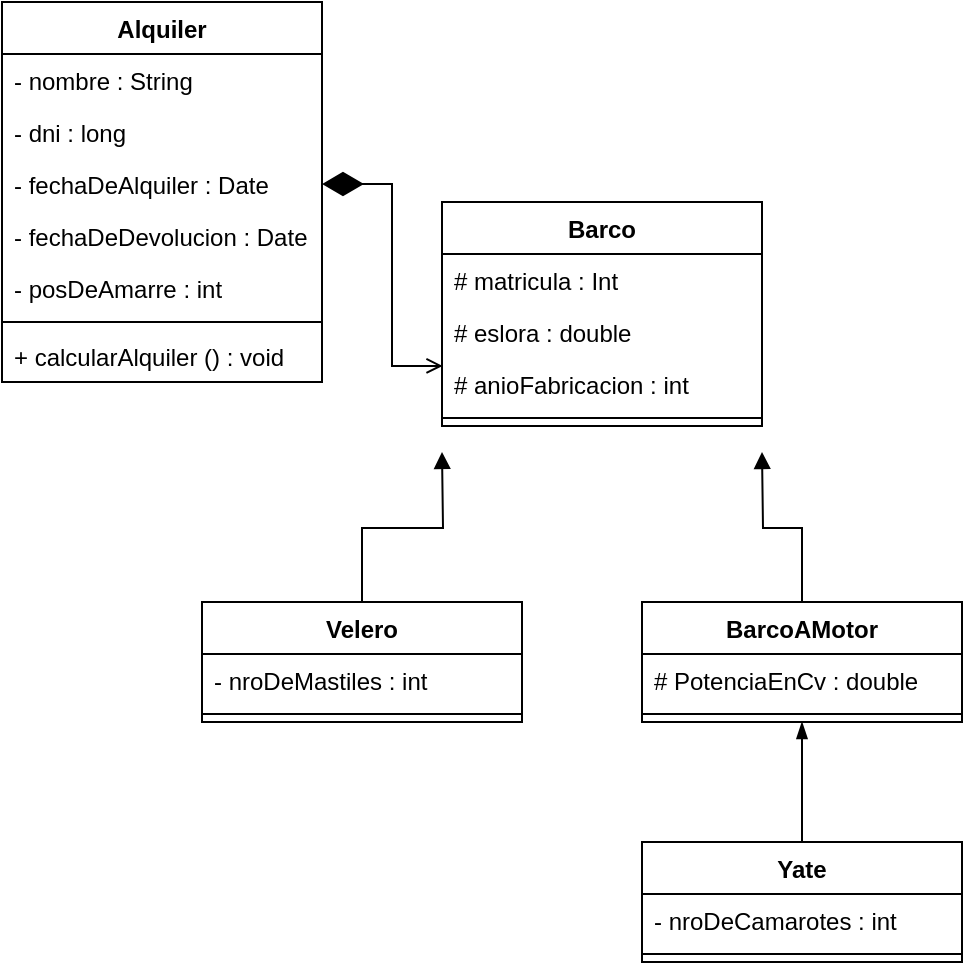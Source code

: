 <mxfile version="20.5.3" type="device"><diagram id="pluEYofgL-CTRCI_jU3Z" name="Página-1"><mxGraphModel dx="497" dy="468" grid="1" gridSize="10" guides="1" tooltips="1" connect="1" arrows="1" fold="1" page="1" pageScale="1" pageWidth="827" pageHeight="1169" math="0" shadow="0"><root><mxCell id="0"/><mxCell id="1" parent="0"/><mxCell id="8Y8NtOjWVHMiCEdHuOze-1" value="Alquiler" style="swimlane;fontStyle=1;align=center;verticalAlign=top;childLayout=stackLayout;horizontal=1;startSize=26;horizontalStack=0;resizeParent=1;resizeParentMax=0;resizeLast=0;collapsible=1;marginBottom=0;" vertex="1" parent="1"><mxGeometry x="340" y="40" width="160" height="190" as="geometry"/></mxCell><mxCell id="8Y8NtOjWVHMiCEdHuOze-2" value="- nombre : String" style="text;strokeColor=none;fillColor=none;align=left;verticalAlign=top;spacingLeft=4;spacingRight=4;overflow=hidden;rotatable=0;points=[[0,0.5],[1,0.5]];portConstraint=eastwest;" vertex="1" parent="8Y8NtOjWVHMiCEdHuOze-1"><mxGeometry y="26" width="160" height="26" as="geometry"/></mxCell><mxCell id="8Y8NtOjWVHMiCEdHuOze-5" value="- dni : long" style="text;strokeColor=none;fillColor=none;align=left;verticalAlign=top;spacingLeft=4;spacingRight=4;overflow=hidden;rotatable=0;points=[[0,0.5],[1,0.5]];portConstraint=eastwest;" vertex="1" parent="8Y8NtOjWVHMiCEdHuOze-1"><mxGeometry y="52" width="160" height="26" as="geometry"/></mxCell><mxCell id="8Y8NtOjWVHMiCEdHuOze-6" value="- fechaDeAlquiler : Date" style="text;strokeColor=none;fillColor=none;align=left;verticalAlign=top;spacingLeft=4;spacingRight=4;overflow=hidden;rotatable=0;points=[[0,0.5],[1,0.5]];portConstraint=eastwest;" vertex="1" parent="8Y8NtOjWVHMiCEdHuOze-1"><mxGeometry y="78" width="160" height="26" as="geometry"/></mxCell><mxCell id="8Y8NtOjWVHMiCEdHuOze-7" value="- fechaDeDevolucion : Date" style="text;strokeColor=none;fillColor=none;align=left;verticalAlign=top;spacingLeft=4;spacingRight=4;overflow=hidden;rotatable=0;points=[[0,0.5],[1,0.5]];portConstraint=eastwest;" vertex="1" parent="8Y8NtOjWVHMiCEdHuOze-1"><mxGeometry y="104" width="160" height="26" as="geometry"/></mxCell><mxCell id="8Y8NtOjWVHMiCEdHuOze-8" value="- posDeAmarre : int" style="text;strokeColor=none;fillColor=none;align=left;verticalAlign=top;spacingLeft=4;spacingRight=4;overflow=hidden;rotatable=0;points=[[0,0.5],[1,0.5]];portConstraint=eastwest;" vertex="1" parent="8Y8NtOjWVHMiCEdHuOze-1"><mxGeometry y="130" width="160" height="26" as="geometry"/></mxCell><mxCell id="8Y8NtOjWVHMiCEdHuOze-3" value="" style="line;strokeWidth=1;fillColor=none;align=left;verticalAlign=middle;spacingTop=-1;spacingLeft=3;spacingRight=3;rotatable=0;labelPosition=right;points=[];portConstraint=eastwest;strokeColor=inherit;" vertex="1" parent="8Y8NtOjWVHMiCEdHuOze-1"><mxGeometry y="156" width="160" height="8" as="geometry"/></mxCell><mxCell id="8Y8NtOjWVHMiCEdHuOze-4" value="+ calcularAlquiler () : void" style="text;strokeColor=none;fillColor=none;align=left;verticalAlign=top;spacingLeft=4;spacingRight=4;overflow=hidden;rotatable=0;points=[[0,0.5],[1,0.5]];portConstraint=eastwest;" vertex="1" parent="8Y8NtOjWVHMiCEdHuOze-1"><mxGeometry y="164" width="160" height="26" as="geometry"/></mxCell><mxCell id="8Y8NtOjWVHMiCEdHuOze-10" value="Barco" style="swimlane;fontStyle=1;align=center;verticalAlign=top;childLayout=stackLayout;horizontal=1;startSize=26;horizontalStack=0;resizeParent=1;resizeParentMax=0;resizeLast=0;collapsible=1;marginBottom=0;" vertex="1" parent="1"><mxGeometry x="560" y="140" width="160" height="112" as="geometry"/></mxCell><mxCell id="8Y8NtOjWVHMiCEdHuOze-11" value="# matricula : Int" style="text;strokeColor=none;fillColor=none;align=left;verticalAlign=top;spacingLeft=4;spacingRight=4;overflow=hidden;rotatable=0;points=[[0,0.5],[1,0.5]];portConstraint=eastwest;" vertex="1" parent="8Y8NtOjWVHMiCEdHuOze-10"><mxGeometry y="26" width="160" height="26" as="geometry"/></mxCell><mxCell id="8Y8NtOjWVHMiCEdHuOze-14" value="# eslora : double" style="text;strokeColor=none;fillColor=none;align=left;verticalAlign=top;spacingLeft=4;spacingRight=4;overflow=hidden;rotatable=0;points=[[0,0.5],[1,0.5]];portConstraint=eastwest;" vertex="1" parent="8Y8NtOjWVHMiCEdHuOze-10"><mxGeometry y="52" width="160" height="26" as="geometry"/></mxCell><mxCell id="8Y8NtOjWVHMiCEdHuOze-15" value="# anioFabricacion : int" style="text;strokeColor=none;fillColor=none;align=left;verticalAlign=top;spacingLeft=4;spacingRight=4;overflow=hidden;rotatable=0;points=[[0,0.5],[1,0.5]];portConstraint=eastwest;" vertex="1" parent="8Y8NtOjWVHMiCEdHuOze-10"><mxGeometry y="78" width="160" height="26" as="geometry"/></mxCell><mxCell id="8Y8NtOjWVHMiCEdHuOze-12" value="" style="line;strokeWidth=1;fillColor=none;align=left;verticalAlign=middle;spacingTop=-1;spacingLeft=3;spacingRight=3;rotatable=0;labelPosition=right;points=[];portConstraint=eastwest;strokeColor=inherit;" vertex="1" parent="8Y8NtOjWVHMiCEdHuOze-10"><mxGeometry y="104" width="160" height="8" as="geometry"/></mxCell><mxCell id="8Y8NtOjWVHMiCEdHuOze-62" style="edgeStyle=orthogonalEdgeStyle;rounded=0;orthogonalLoop=1;jettySize=auto;html=1;exitX=0.5;exitY=0;exitDx=0;exitDy=0;entryX=0;entryY=0.5;entryDx=0;entryDy=0;startArrow=none;startFill=0;startSize=18;endArrow=block;endFill=1;" edge="1" parent="1" source="8Y8NtOjWVHMiCEdHuOze-26"><mxGeometry relative="1" as="geometry"><mxPoint x="560" y="265" as="targetPoint"/></mxGeometry></mxCell><mxCell id="8Y8NtOjWVHMiCEdHuOze-26" value="Velero" style="swimlane;fontStyle=1;align=center;verticalAlign=top;childLayout=stackLayout;horizontal=1;startSize=26;horizontalStack=0;resizeParent=1;resizeParentMax=0;resizeLast=0;collapsible=1;marginBottom=0;" vertex="1" parent="1"><mxGeometry x="440" y="340" width="160" height="60" as="geometry"/></mxCell><mxCell id="8Y8NtOjWVHMiCEdHuOze-27" value="- nroDeMastiles : int" style="text;strokeColor=none;fillColor=none;align=left;verticalAlign=top;spacingLeft=4;spacingRight=4;overflow=hidden;rotatable=0;points=[[0,0.5],[1,0.5]];portConstraint=eastwest;" vertex="1" parent="8Y8NtOjWVHMiCEdHuOze-26"><mxGeometry y="26" width="160" height="26" as="geometry"/></mxCell><mxCell id="8Y8NtOjWVHMiCEdHuOze-28" value="" style="line;strokeWidth=1;fillColor=none;align=left;verticalAlign=middle;spacingTop=-1;spacingLeft=3;spacingRight=3;rotatable=0;labelPosition=right;points=[];portConstraint=eastwest;strokeColor=inherit;" vertex="1" parent="8Y8NtOjWVHMiCEdHuOze-26"><mxGeometry y="52" width="160" height="8" as="geometry"/></mxCell><mxCell id="8Y8NtOjWVHMiCEdHuOze-65" style="edgeStyle=orthogonalEdgeStyle;rounded=0;orthogonalLoop=1;jettySize=auto;html=1;exitX=0.5;exitY=0;exitDx=0;exitDy=0;entryX=0.5;entryY=1;entryDx=0;entryDy=0;startArrow=none;startFill=0;endArrow=blockThin;endFill=1;startSize=18;" edge="1" parent="1" source="8Y8NtOjWVHMiCEdHuOze-30" target="8Y8NtOjWVHMiCEdHuOze-34"><mxGeometry relative="1" as="geometry"/></mxCell><mxCell id="8Y8NtOjWVHMiCEdHuOze-30" value="Yate" style="swimlane;fontStyle=1;align=center;verticalAlign=top;childLayout=stackLayout;horizontal=1;startSize=26;horizontalStack=0;resizeParent=1;resizeParentMax=0;resizeLast=0;collapsible=1;marginBottom=0;" vertex="1" parent="1"><mxGeometry x="660" y="460" width="160" height="60" as="geometry"/></mxCell><mxCell id="8Y8NtOjWVHMiCEdHuOze-38" value="- nroDeCamarotes : int" style="text;strokeColor=none;fillColor=none;align=left;verticalAlign=top;spacingLeft=4;spacingRight=4;overflow=hidden;rotatable=0;points=[[0,0.5],[1,0.5]];portConstraint=eastwest;" vertex="1" parent="8Y8NtOjWVHMiCEdHuOze-30"><mxGeometry y="26" width="160" height="26" as="geometry"/></mxCell><mxCell id="8Y8NtOjWVHMiCEdHuOze-32" value="" style="line;strokeWidth=1;fillColor=none;align=left;verticalAlign=middle;spacingTop=-1;spacingLeft=3;spacingRight=3;rotatable=0;labelPosition=right;points=[];portConstraint=eastwest;strokeColor=inherit;" vertex="1" parent="8Y8NtOjWVHMiCEdHuOze-30"><mxGeometry y="52" width="160" height="8" as="geometry"/></mxCell><mxCell id="8Y8NtOjWVHMiCEdHuOze-63" style="edgeStyle=orthogonalEdgeStyle;rounded=0;orthogonalLoop=1;jettySize=auto;html=1;exitX=0.5;exitY=0;exitDx=0;exitDy=0;entryX=1;entryY=0.5;entryDx=0;entryDy=0;startArrow=none;startFill=0;startSize=18;endArrow=block;endFill=1;" edge="1" parent="1" source="8Y8NtOjWVHMiCEdHuOze-34"><mxGeometry relative="1" as="geometry"><mxPoint x="720" y="265" as="targetPoint"/></mxGeometry></mxCell><mxCell id="8Y8NtOjWVHMiCEdHuOze-34" value="BarcoAMotor" style="swimlane;fontStyle=1;align=center;verticalAlign=top;childLayout=stackLayout;horizontal=1;startSize=26;horizontalStack=0;resizeParent=1;resizeParentMax=0;resizeLast=0;collapsible=1;marginBottom=0;" vertex="1" parent="1"><mxGeometry x="660" y="340" width="160" height="60" as="geometry"/></mxCell><mxCell id="8Y8NtOjWVHMiCEdHuOze-35" value="# PotenciaEnCv : double" style="text;strokeColor=none;fillColor=none;align=left;verticalAlign=top;spacingLeft=4;spacingRight=4;overflow=hidden;rotatable=0;points=[[0,0.5],[1,0.5]];portConstraint=eastwest;" vertex="1" parent="8Y8NtOjWVHMiCEdHuOze-34"><mxGeometry y="26" width="160" height="26" as="geometry"/></mxCell><mxCell id="8Y8NtOjWVHMiCEdHuOze-36" value="" style="line;strokeWidth=1;fillColor=none;align=left;verticalAlign=middle;spacingTop=-1;spacingLeft=3;spacingRight=3;rotatable=0;labelPosition=right;points=[];portConstraint=eastwest;strokeColor=inherit;" vertex="1" parent="8Y8NtOjWVHMiCEdHuOze-34"><mxGeometry y="52" width="160" height="8" as="geometry"/></mxCell><mxCell id="8Y8NtOjWVHMiCEdHuOze-39" style="edgeStyle=orthogonalEdgeStyle;rounded=0;orthogonalLoop=1;jettySize=auto;html=1;exitX=1;exitY=0.5;exitDx=0;exitDy=0;entryX=0.002;entryY=0.152;entryDx=0;entryDy=0;entryPerimeter=0;startSize=18;startArrow=diamondThin;startFill=1;endArrow=open;endFill=0;" edge="1" parent="1" source="8Y8NtOjWVHMiCEdHuOze-6" target="8Y8NtOjWVHMiCEdHuOze-15"><mxGeometry relative="1" as="geometry"/></mxCell></root></mxGraphModel></diagram></mxfile>